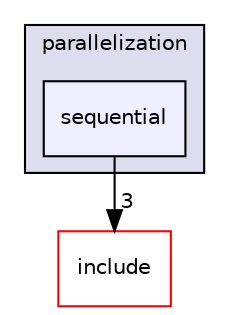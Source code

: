 digraph "src/parallelization/sequential" {
  compound=true
  node [ fontsize="10", fontname="Helvetica"];
  edge [ labelfontsize="10", labelfontname="Helvetica"];
  subgraph clusterdir_d114d0e199ae1f1639dc065e642916f0 {
    graph [ bgcolor="#ddddee", pencolor="black", label="parallelization" fontname="Helvetica", fontsize="10", URL="dir_d114d0e199ae1f1639dc065e642916f0.html"]
  dir_64567d36bb6a82ea0333c9126802cc4b [shape=box, label="sequential", style="filled", fillcolor="#eeeeff", pencolor="black", URL="dir_64567d36bb6a82ea0333c9126802cc4b.html"];
  }
  dir_d44c64559bbebec7f509842c48db8b23 [shape=box label="include" fillcolor="white" style="filled" color="red" URL="dir_d44c64559bbebec7f509842c48db8b23.html"];
  dir_64567d36bb6a82ea0333c9126802cc4b->dir_d44c64559bbebec7f509842c48db8b23 [headlabel="3", labeldistance=1.5 headhref="dir_000015_000000.html"];
}
